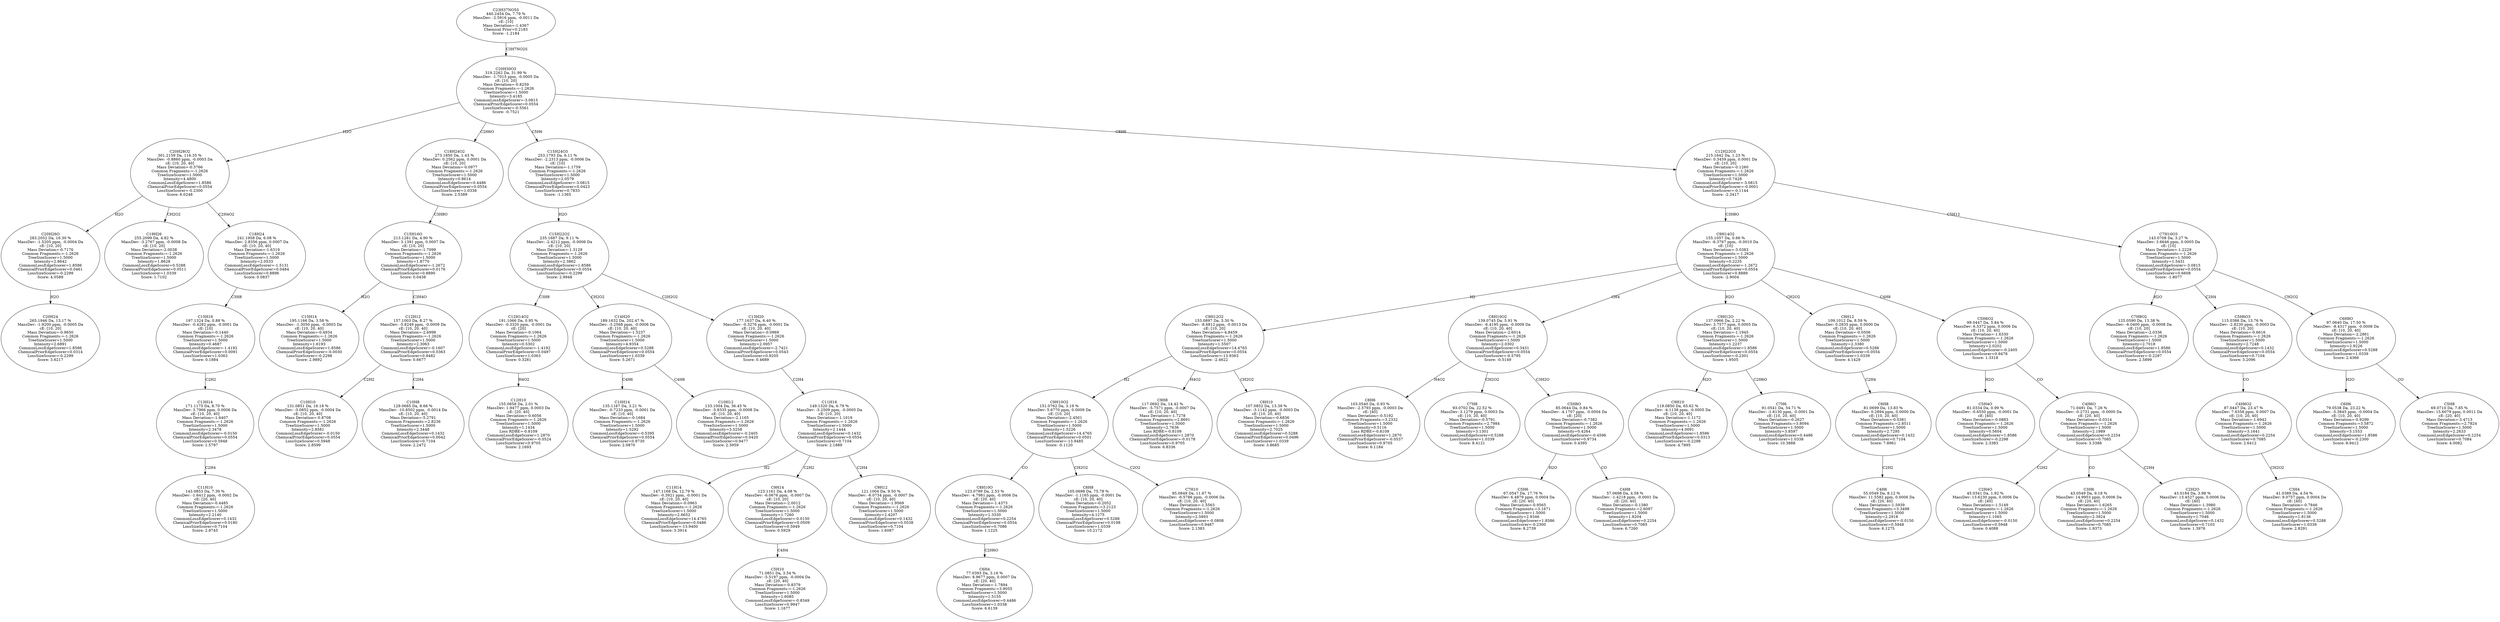strict digraph {
v1 [label="C20H24\n265.1946 Da, 13.17 %\nMassDev: -1.9200 ppm, -0.0005 Da\ncE: [10, 20]\nMass Deviation=-0.9650\nCommon Fragments:=-1.2626\nTreeSizeScorer=1.5000\nIntensity=2.6891\nCommonLossEdgeScorer=1.8586\nChemicalPriorEdgeScorer=0.0314\nLossSizeScorer=-0.2299\nScore: 3.6217"];
v2 [label="C20H26O\n283.2052 Da, 16.30 %\nMassDev: -1.5205 ppm, -0.0004 Da\ncE: [10, 20]\nMass Deviation=-0.7176\nCommon Fragments:=-1.2626\nTreeSizeScorer=1.5000\nIntensity=2.8642\nCommonLossEdgeScorer=1.8586\nChemicalPriorEdgeScorer=0.0461\nLossSizeScorer=-0.2299\nScore: 4.0589"];
v3 [label="C19H26\n255.2099 Da, 4.82 %\nMassDev: -3.2767 ppm, -0.0008 Da\ncE: [10, 20]\nMass Deviation=-2.0038\nCommon Fragments:=-1.2626\nTreeSizeScorer=1.5000\nIntensity=1.8628\nCommonLossEdgeScorer=0.5288\nChemicalPriorEdgeScorer=0.0511\nLossSizeScorer=1.0339\nScore: 1.7102"];
v4 [label="C11H10\n143.0853 Da, 7.39 %\nMassDev: -1.6412 ppm, -0.0002 Da\ncE: [20, 40]\nMass Deviation=-0.4485\nCommon Fragments:=-1.2626\nTreeSizeScorer=1.5000\nIntensity=2.2140\nCommonLossEdgeScorer=0.1432\nChemicalPriorEdgeScorer=0.0180\nLossSizeScorer=0.7104\nScore: 2.8745"];
v5 [label="C13H14\n171.1175 Da, 8.70 %\nMassDev: 3.7966 ppm, 0.0006 Da\ncE: [10, 20, 40]\nMass Deviation=-1.6407\nCommon Fragments:=-1.2626\nTreeSizeScorer=1.5000\nIntensity=2.3478\nCommonLossEdgeScorer=-0.0150\nChemicalPriorEdgeScorer=0.0554\nLossSizeScorer=0.5948\nScore: 1.5797"];
v6 [label="C15H16\n197.1324 Da, 0.88 %\nMassDev: -0.4282 ppm, -0.0001 Da\ncE: [10]\nMass Deviation=-0.1440\nCommon Fragments:=-1.2626\nTreeSizeScorer=1.5000\nIntensity=0.4687\nCommonLossEdgeScorer=-1.4192\nChemicalPriorEdgeScorer=0.0091\nLossSizeScorer=1.0363\nScore: 0.1884"];
v7 [label="C18H24\n241.1958 Da, 6.08 %\nMassDev: 2.8356 ppm, 0.0007 Da\ncE: [10, 20, 40]\nMass Deviation=-1.6319\nCommon Fragments:=-1.2626\nTreeSizeScorer=1.5000\nIntensity=2.0533\nCommonLossEdgeScorer=-1.5131\nChemicalPriorEdgeScorer=0.0484\nLossSizeScorer=0.8896\nScore: 0.0837"];
v8 [label="C20H28O2\n301.2159 Da, 116.35 %\nMassDev: -0.8860 ppm, -0.0003 Da\ncE: [10, 20, 40]\nMass Deviation=-0.3766\nCommon Fragments:=-1.2626\nTreeSizeScorer=1.5000\nIntensity=4.4800\nCommonLossEdgeScorer=1.8586\nChemicalPriorEdgeScorer=0.0554\nLossSizeScorer=-0.2300\nScore: 6.0248"];
v9 [label="C15H14\n195.1166 Da, 3.58 %\nMassDev: -1.3050 ppm, -0.0003 Da\ncE: [10, 20, 40]\nMass Deviation=-0.4934\nCommon Fragments:=-1.2626\nTreeSizeScorer=1.5000\nIntensity=1.6193\nCommonLossEdgeScorer=1.8586\nChemicalPriorEdgeScorer=-0.0030\nLossSizeScorer=-0.2298\nScore: 2.9892"];
v10 [label="C10H10\n131.0851 Da, 16.18 %\nMassDev: -3.0852 ppm, -0.0004 Da\ncE: [10, 20, 40]\nMass Deviation=-0.8708\nCommon Fragments:=-1.2626\nTreeSizeScorer=1.5000\nIntensity=2.8581\nCommonLossEdgeScorer=-0.0150\nChemicalPriorEdgeScorer=0.0554\nLossSizeScorer=0.5948\nScore: 2.8599"];
v11 [label="C10H8\n129.0685 Da, 8.66 %\nMassDev: -10.8502 ppm, -0.0014 Da\ncE: [10, 20, 40]\nMass Deviation=-5.2791\nCommon Fragments:=2.8236\nTreeSizeScorer=1.5000\nIntensity=2.3448\nCommonLossEdgeScorer=0.1432\nChemicalPriorEdgeScorer=0.0042\nLossSizeScorer=0.7104\nScore: 2.2472"];
v12 [label="C12H12\n157.1003 Da, 8.27 %\nMassDev: -5.8249 ppm, -0.0009 Da\ncE: [10, 20, 40]\nMass Deviation=-2.6998\nCommon Fragments:=-1.2626\nTreeSizeScorer=1.5000\nIntensity=2.3063\nCommonLossEdgeScorer=-0.1607\nChemicalPriorEdgeScorer=0.0363\nLossSizeScorer=0.9482\nScore: 0.6677"];
v13 [label="C15H16O\n213.1281 Da, 4.90 %\nMassDev: 3.1391 ppm, 0.0007 Da\ncE: [10, 20]\nMass Deviation=-1.7099\nCommon Fragments:=-1.2626\nTreeSizeScorer=1.5000\nIntensity=1.8770\nCommonLossEdgeScorer=-1.2672\nChemicalPriorEdgeScorer=0.0176\nLossSizeScorer=0.8890\nScore: 0.0438"];
v14 [label="C18H24O2\n273.1850 Da, 1.43 %\nMassDev: 0.2562 ppm, 0.0001 Da\ncE: [10, 20]\nMass Deviation=-0.0977\nCommon Fragments:=-1.2626\nTreeSizeScorer=1.5000\nIntensity=0.8614\nCommonLossEdgeScorer=0.4486\nChemicalPriorEdgeScorer=0.0554\nLossSizeScorer=1.0338\nScore: 2.5389"];
v15 [label="C12H10\n155.0858 Da, 2.01 %\nMassDev: 1.9477 ppm, 0.0003 Da\ncE: [20, 40]\nMass Deviation=-0.6056\nCommon Fragments:=-1.2626\nTreeSizeScorer=1.5000\nIntensity=1.1434\nLoss RDBE=-0.8109\nCommonLossEdgeScorer=1.2870\nChemicalPriorEdgeScorer=-0.0524\nLossSizeScorer=0.9705\nScore: 2.1693"];
v16 [label="C12H14O2\n191.1066 Da, 0.95 %\nMassDev: -0.3320 ppm, -0.0001 Da\ncE: [20]\nMass Deviation=-0.1064\nCommon Fragments:=-1.2626\nTreeSizeScorer=1.5000\nIntensity=0.5302\nCommonLossEdgeScorer=-1.4192\nChemicalPriorEdgeScorer=0.0497\nLossSizeScorer=1.0363\nScore: 0.3281"];
v17 [label="C10H14\n135.1167 Da, 3.21 %\nMassDev: -0.7233 ppm, -0.0001 Da\ncE: [10, 40]\nMass Deviation=-0.1684\nCommon Fragments:=-1.2626\nTreeSizeScorer=1.5000\nIntensity=1.5292\nCommonLossEdgeScorer=-0.5395\nChemicalPriorEdgeScorer=0.0554\nLossSizeScorer=0.9730\nScore: 2.0870"];
v18 [label="C10H12\n133.1004 Da, 36.45 %\nMassDev: -5.8335 ppm, -0.0008 Da\ncE: [10, 20, 40]\nMass Deviation=-2.1165\nCommon Fragments:=-1.2626\nTreeSizeScorer=1.5000\nIntensity=3.5258\nCommonLossEdgeScorer=-0.2405\nChemicalPriorEdgeScorer=0.0420\nLossSizeScorer=0.9477\nScore: 2.3959"];
v19 [label="C14H20\n189.1632 Da, 202.47 %\nMassDev: -3.2568 ppm, -0.0006 Da\ncE: [10, 20, 40]\nMass Deviation=-1.5237\nCommon Fragments:=-1.2626\nTreeSizeScorer=1.5000\nIntensity=4.9354\nCommonLossEdgeScorer=0.5288\nChemicalPriorEdgeScorer=0.0554\nLossSizeScorer=1.0339\nScore: 5.2671"];
v20 [label="C11H14\n147.1168 Da, 12.79 %\nMassDev: -0.3921 ppm, -0.0001 Da\ncE: [10, 20, 40]\nMass Deviation=-0.0963\nCommon Fragments:=-1.2626\nTreeSizeScorer=1.5000\nIntensity=2.6652\nCommonLossEdgeScorer=14.4765\nChemicalPriorEdgeScorer=0.0486\nLossSizeScorer=-13.9400\nScore: 3.3914"];
v21 [label="C5H10\n71.0851 Da, 3.54 %\nMassDev: -5.5197 ppm, -0.0004 Da\ncE: [20, 40]\nMass Deviation=-0.8379\nCommon Fragments:=-1.2626\nTreeSizeScorer=1.5000\nIntensity=1.6085\nCommonLossEdgeScorer=-0.8349\nLossSizeScorer=0.9947\nScore: 1.1677"];
v22 [label="C9H14\n123.1161 Da, 4.08 %\nMassDev: -6.0676 ppm, -0.0007 Da\ncE: [10, 20]\nMass Deviation=-2.0012\nCommon Fragments:=-1.2626\nTreeSizeScorer=1.5000\nIntensity=1.7260\nCommonLossEdgeScorer=-0.0150\nChemicalPriorEdgeScorer=0.0509\nLossSizeScorer=0.5949\nScore: 0.5929"];
v23 [label="C9H12\n121.1004 Da, 9.50 %\nMassDev: -6.0734 ppm, -0.0007 Da\ncE: [10, 20, 40]\nMass Deviation=-1.9569\nCommon Fragments:=-1.2626\nTreeSizeScorer=1.5000\nIntensity=2.4207\nCommonLossEdgeScorer=0.1432\nChemicalPriorEdgeScorer=0.0538\nLossSizeScorer=0.7104\nScore: 1.6087"];
v24 [label="C11H16\n149.1320 Da, 6.79 %\nMassDev: -3.2509 ppm, -0.0005 Da\ncE: [10, 20]\nMass Deviation=-1.1019\nCommon Fragments:=-1.2626\nTreeSizeScorer=1.5000\nIntensity=2.1444\nCommonLossEdgeScorer=0.1432\nChemicalPriorEdgeScorer=0.0554\nLossSizeScorer=0.7104\nScore: 2.1889"];
v25 [label="C13H20\n177.1637 Da, 6.40 %\nMassDev: -0.3276 ppm, -0.0001 Da\ncE: [10, 20, 40]\nMass Deviation=-0.0969\nCommon Fragments:=-1.2626\nTreeSizeScorer=1.5000\nIntensity=2.0957\nCommonLossEdgeScorer=-2.7421\nChemicalPriorEdgeScorer=0.0543\nLossSizeScorer=0.9205\nScore: 0.4689"];
v26 [label="C15H22O2\n235.1687 Da, 9.11 %\nMassDev: -2.4212 ppm, -0.0006 Da\ncE: [10, 20]\nMass Deviation=-1.3129\nCommon Fragments:=-1.2626\nTreeSizeScorer=1.5000\nIntensity=2.3862\nCommonLossEdgeScorer=1.8586\nChemicalPriorEdgeScorer=0.0554\nLossSizeScorer=-0.2299\nScore: 2.9948"];
v27 [label="C15H24O3\n253.1793 Da, 6.11 %\nMassDev: -2.2313 ppm, -0.0006 Da\ncE: [10]\nMass Deviation=-1.1759\nCommon Fragments:=-1.2626\nTreeSizeScorer=1.5000\nIntensity=2.0579\nCommonLossEdgeScorer=-3.0815\nChemicalPriorEdgeScorer=0.0423\nLossSizeScorer=0.7833\nScore: -1.1365"];
v28 [label="C6H4\n77.0393 Da, 3.16 %\nMassDev: 8.9677 ppm, 0.0007 Da\ncE: [20, 40]\nMass Deviation=-1.7894\nCommon Fragments:=3.9055\nTreeSizeScorer=1.5000\nIntensity=1.5155\nCommonLossEdgeScorer=0.4486\nLossSizeScorer=1.0338\nScore: 6.6139"];
v29 [label="C8H10O\n123.0799 Da, 2.53 %\nMassDev: -4.7981 ppm, -0.0006 Da\ncE: [20, 40]\nMass Deviation=-1.4373\nCommon Fragments:=-1.2626\nTreeSizeScorer=1.5000\nIntensity=1.3330\nCommonLossEdgeScorer=0.2254\nChemicalPriorEdgeScorer=0.0554\nLossSizeScorer=0.7086\nScore: 1.1225"];
v30 [label="C8H8\n105.0698 Da, 75.78 %\nMassDev: -1.1165 ppm, -0.0001 Da\ncE: [10, 20, 40]\nMass Deviation=-0.2052\nCommon Fragments:=3.2123\nTreeSizeScorer=1.5000\nIntensity=4.1275\nCommonLossEdgeScorer=0.5288\nChemicalPriorEdgeScorer=0.0198\nLossSizeScorer=1.0339\nScore: 10.2172"];
v31 [label="C7H10\n95.0849 Da, 11.67 %\nMassDev: -6.5786 ppm, -0.0006 Da\ncE: [10, 20, 40]\nMass Deviation=-1.5563\nCommon Fragments:=-1.2626\nTreeSizeScorer=1.5000\nIntensity=2.5893\nCommonLossEdgeScorer=-0.0808\nLossSizeScorer=0.9487\nScore: 2.1383"];
v32 [label="C9H10O2\n151.0762 Da, 3.19 %\nMassDev: 5.6770 ppm, 0.0009 Da\ncE: [10, 20]\nMass Deviation=-2.4501\nCommon Fragments:=-1.2626\nTreeSizeScorer=1.5000\nIntensity=1.5226\nCommonLossEdgeScorer=14.4765\nChemicalPriorEdgeScorer=0.0501\nLossSizeScorer=-13.9485\nScore: -0.1120"];
v33 [label="C9H8\n117.0692 Da, 14.42 %\nMassDev: -5.7571 ppm, -0.0007 Da\ncE: [10, 20, 40]\nMass Deviation=-1.7278\nCommon Fragments:=2.8691\nTreeSizeScorer=1.5000\nIntensity=2.7636\nLoss RDBE=-0.8109\nCommonLossEdgeScorer=1.2870\nChemicalPriorEdgeScorer=-0.0178\nLossSizeScorer=0.9705\nScore: 6.8336"];
v34 [label="C8H10\n107.0852 Da, 13.39 %\nMassDev: -3.1142 ppm, -0.0003 Da\ncE: [10, 20, 40]\nMass Deviation=-0.6836\nCommon Fragments:=-1.2626\nTreeSizeScorer=1.5000\nIntensity=2.7025\nCommonLossEdgeScorer=0.5288\nChemicalPriorEdgeScorer=0.0496\nLossSizeScorer=1.0339\nScore: 3.8685"];
v35 [label="C9H12O2\n153.0897 Da, 3.30 %\nMassDev: -8.6812 ppm, -0.0013 Da\ncE: [10, 20]\nMass Deviation=-4.8459\nCommon Fragments:=-1.2626\nTreeSizeScorer=1.5000\nIntensity=1.5507\nCommonLossEdgeScorer=14.4765\nChemicalPriorEdgeScorer=0.0554\nLossSizeScorer=-13.9363\nScore: -2.4622"];
v36 [label="C8H6\n103.0540 Da, 0.93 %\nMassDev: -2.5793 ppm, -0.0003 Da\ncE: [40]\nMass Deviation=-0.5192\nCommon Fragments:=3.2332\nTreeSizeScorer=1.5000\nIntensity=0.5116\nLoss RDBE=-0.8109\nCommonLossEdgeScorer=1.2870\nChemicalPriorEdgeScorer=-0.0537\nLossSizeScorer=0.9705\nScore: 6.1184"];
v37 [label="C7H8\n93.0702 Da, 22.52 %\nMassDev: 3.1279 ppm, 0.0003 Da\ncE: [10, 20, 40]\nMass Deviation=-0.5791\nCommon Fragments:=2.7984\nTreeSizeScorer=1.5000\nIntensity=3.1301\nCommonLossEdgeScorer=0.5288\nLossSizeScorer=1.0339\nScore: 8.4121"];
v38 [label="C5H6\n67.0547 Da, 17.76 %\nMassDev: 6.4879 ppm, 0.0004 Da\ncE: [20, 40]\nMass Deviation=-0.9565\nCommon Fragments:=3.1671\nTreeSizeScorer=1.5000\nIntensity=2.9346\nCommonLossEdgeScorer=1.8586\nLossSizeScorer=-0.2300\nScore: 8.2739"];
v39 [label="C4H8\n57.0698 Da, 4.58 %\nMassDev: -1.4218 ppm, -0.0001 Da\ncE: [20, 40]\nMass Deviation=-0.1380\nCommon Fragments:=2.6097\nTreeSizeScorer=1.5000\nIntensity=1.8204\nCommonLossEdgeScorer=0.2254\nLossSizeScorer=0.7085\nScore: 6.7260"];
v40 [label="C5H8O\n85.0644 Da, 0.84 %\nMassDev: -4.1707 ppm, -0.0004 Da\ncE: [20]\nMass Deviation=-0.7382\nCommon Fragments:=-1.2626\nTreeSizeScorer=1.5000\nIntensity=0.4264\nCommonLossEdgeScorer=-0.4596\nLossSizeScorer=0.9734\nScore: 0.4395"];
v41 [label="C8H10O2\n139.0745 Da, 5.91 %\nMassDev: -6.4195 ppm, -0.0009 Da\ncE: [10, 20, 40]\nMass Deviation=-2.6014\nCommon Fragments:=-1.2626\nTreeSizeScorer=1.5000\nIntensity=2.0302\nCommonLossEdgeScorer=0.3431\nChemicalPriorEdgeScorer=0.0554\nLossSizeScorer=-0.5795\nScore: -0.5149"];
v42 [label="C9H10\n119.0850 Da, 65.62 %\nMassDev: -4.1138 ppm, -0.0005 Da\ncE: [10, 20, 40]\nMass Deviation=-1.1172\nCommon Fragments:=-1.2626\nTreeSizeScorer=1.5000\nIntensity=4.0091\nCommonLossEdgeScorer=1.8586\nChemicalPriorEdgeScorer=0.0313\nLossSizeScorer=-0.2298\nScore: 4.7895"];
v43 [label="C7H6\n91.0541 Da, 54.71 %\nMassDev: -1.6130 ppm, -0.0001 Da\ncE: [10, 20, 40]\nMass Deviation=-0.2627\nCommon Fragments:=3.8094\nTreeSizeScorer=1.5000\nIntensity=3.8597\nCommonLossEdgeScorer=0.4486\nLossSizeScorer=1.0338\nScore: 10.3888"];
v44 [label="C9H12O\n137.0966 Da, 2.22 %\nMassDev: 3.7577 ppm, 0.0005 Da\ncE: [10, 20, 40]\nMass Deviation=-1.1945\nCommon Fragments:=-1.2626\nTreeSizeScorer=1.5000\nIntensity=1.2237\nCommonLossEdgeScorer=1.8586\nChemicalPriorEdgeScorer=0.0554\nLossSizeScorer=-0.2301\nScore: 1.9505"];
v45 [label="C4H6\n55.0549 Da, 8.12 %\nMassDev: 11.5582 ppm, 0.0006 Da\ncE: [20, 40]\nMass Deviation=-1.5939\nCommon Fragments:=3.3498\nTreeSizeScorer=1.5000\nIntensity=2.2918\nCommonLossEdgeScorer=-0.0150\nLossSizeScorer=0.5948\nScore: 6.1275"];
v46 [label="C6H8\n81.0699 Da, 13.83 %\nMassDev: 0.2894 ppm, 0.0000 Da\ncE: [10, 20, 40]\nMass Deviation=-0.0381\nCommon Fragments:=2.8511\nTreeSizeScorer=1.5000\nIntensity=2.7295\nCommonLossEdgeScorer=0.1432\nLossSizeScorer=0.7104\nScore: 7.8961"];
v47 [label="C8H12\n109.1012 Da, 8.59 %\nMassDev: 0.2835 ppm, 0.0000 Da\ncE: [10, 20, 40]\nMass Deviation=-0.0506\nCommon Fragments:=-1.2626\nTreeSizeScorer=1.5000\nIntensity=2.3380\nCommonLossEdgeScorer=0.5288\nChemicalPriorEdgeScorer=0.0554\nLossSizeScorer=1.0339\nScore: 4.1429"];
v48 [label="C5H4O\n81.0334 Da, 0.99 %\nMassDev: -0.6550 ppm, -0.0001 Da\ncE: [40]\nMass Deviation=-0.0883\nCommon Fragments:=-1.2626\nTreeSizeScorer=1.5000\nIntensity=0.5604\nCommonLossEdgeScorer=1.8586\nLossSizeScorer=-0.2298\nScore: 2.3383"];
v49 [label="C2H4O\n45.0341 Da, 1.92 %\nMassDev: 13.6230 ppm, 0.0006 Da\ncE: [40]\nMass Deviation=-1.5149\nCommon Fragments:=-1.2626\nTreeSizeScorer=1.5000\nIntensity=1.1065\nCommonLossEdgeScorer=-0.0150\nLossSizeScorer=0.5948\nScore: 0.4088"];
v50 [label="C3H6\n43.0549 Da, 9.18 %\nMassDev: 14.9953 ppm, 0.0006 Da\ncE: [20, 40]\nMass Deviation=-1.6265\nCommon Fragments:=-1.2626\nTreeSizeScorer=1.5000\nIntensity=2.3924\nCommonLossEdgeScorer=0.2254\nLossSizeScorer=0.7085\nScore: 1.9373"];
v51 [label="C2H2O\n43.0184 Da, 3.98 %\nMassDev: 13.4527 ppm, 0.0006 Da\ncE: [40]\nMass Deviation=-1.3980\nCommon Fragments:=-1.2626\nTreeSizeScorer=1.5000\nIntensity=1.7046\nCommonLossEdgeScorer=0.1432\nLossSizeScorer=0.7103\nScore: 1.3976"];
v52 [label="C4H6O\n71.0491 Da, 7.26 %\nMassDev: -0.2731 ppm, -0.0000 Da\ncE: [20, 40]\nMass Deviation=-0.0314\nCommon Fragments:=-1.2626\nTreeSizeScorer=1.5000\nIntensity=2.1989\nCommonLossEdgeScorer=0.2254\nLossSizeScorer=0.7085\nScore: 3.3388"];
v53 [label="C5H6O2\n99.0447 Da, 5.84 %\nMassDev: 6.5372 ppm, 0.0006 Da\ncE: [10, 20, 40]\nMass Deviation=-1.6330\nCommon Fragments:=-1.2626\nTreeSizeScorer=1.5000\nIntensity=2.0202\nCommonLossEdgeScorer=-0.2405\nLossSizeScorer=0.9478\nScore: 1.3318"];
v54 [label="C9H14O2\n155.1057 Da, 0.66 %\nMassDev: -6.3767 ppm, -0.0010 Da\ncE: [10]\nMass Deviation=-3.0383\nCommon Fragments:=-1.2626\nTreeSizeScorer=1.5000\nIntensity=0.2235\nCommonLossEdgeScorer=-1.2672\nChemicalPriorEdgeScorer=0.0554\nLossSizeScorer=0.8889\nScore: -2.9004"];
v55 [label="C7H8O2\n125.0590 Da, 13.38 %\nMassDev: -6.0400 ppm, -0.0008 Da\ncE: [10, 20]\nMass Deviation=-2.0336\nCommon Fragments:=-1.2626\nTreeSizeScorer=1.5000\nIntensity=2.7018\nCommonLossEdgeScorer=1.8586\nChemicalPriorEdgeScorer=0.0554\nLossSizeScorer=-0.2297\nScore: 2.5899"];
v56 [label="C3H4\n41.0389 Da, 4.54 %\nMassDev: 9.0757 ppm, 0.0004 Da\ncE: [40]\nMass Deviation=-0.7846\nCommon Fragments:=-1.2626\nTreeSizeScorer=1.5000\nIntensity=1.8136\nCommonLossEdgeScorer=0.5288\nLossSizeScorer=1.0339\nScore: 2.8291"];
v57 [label="C4H6O2\n87.0447 Da, 23.47 %\nMassDev: 7.6358 ppm, 0.0007 Da\ncE: [10, 20, 40]\nMass Deviation=-1.6942\nCommon Fragments:=-1.2626\nTreeSizeScorer=1.5000\nIntensity=3.1641\nCommonLossEdgeScorer=0.2254\nLossSizeScorer=0.7085\nScore: 2.6412"];
v58 [label="C5H6O3\n115.0386 Da, 13.76 %\nMassDev: -2.8230 ppm, -0.0003 Da\ncE: [10, 20]\nMass Deviation=-0.6616\nCommon Fragments:=-1.2626\nTreeSizeScorer=1.5000\nIntensity=2.7248\nCommonLossEdgeScorer=0.1432\nChemicalPriorEdgeScorer=0.0554\nLossSizeScorer=0.7104\nScore: 3.2096"];
v59 [label="C6H6\n79.0538 Da, 23.22 %\nMassDev: -5.3845 ppm, -0.0004 Da\ncE: [10, 20, 40]\nMass Deviation=-0.9299\nCommon Fragments:=3.5872\nTreeSizeScorer=1.5000\nIntensity=3.1553\nCommonLossEdgeScorer=1.8586\nLossSizeScorer=-0.2300\nScore: 8.9412"];
v60 [label="C5H8\n69.0710 Da, 7.85 %\nMassDev: 15.6079 ppm, 0.0011 Da\ncE: [20, 40]\nMass Deviation=-3.4713\nCommon Fragments:=2.7824\nTreeSizeScorer=1.5000\nIntensity=2.2633\nCommonLossEdgeScorer=0.2254\nLossSizeScorer=0.7084\nScore: 4.0082"];
v61 [label="C6H8O\n97.0640 Da, 17.50 %\nMassDev: -8.4317 ppm, -0.0008 Da\ncE: [10, 20, 40]\nMass Deviation=-2.2861\nCommon Fragments:=-1.2626\nTreeSizeScorer=1.5000\nIntensity=2.9226\nCommonLossEdgeScorer=0.5288\nLossSizeScorer=1.0339\nScore: 2.4366"];
v62 [label="C7H10O3\n143.0708 Da, 3.27 %\nMassDev: 3.6646 ppm, 0.0005 Da\ncE: [10]\nMass Deviation=-1.2229\nCommon Fragments:=-1.2626\nTreeSizeScorer=1.5000\nIntensity=1.5431\nCommonLossEdgeScorer=-3.0815\nChemicalPriorEdgeScorer=0.0554\nLossSizeScorer=0.6608\nScore: -1.8077"];
v63 [label="C12H22O3\n215.1642 Da, 1.23 %\nMassDev: 0.3459 ppm, 0.0001 Da\ncE: [10, 20]\nMass Deviation=-0.1260\nCommon Fragments:=-1.2626\nTreeSizeScorer=1.5000\nIntensity=0.7428\nCommonLossEdgeScorer=-3.0815\nChemicalPriorEdgeScorer=-0.0001\nLossSizeScorer=-0.1144\nScore: -2.3417"];
v64 [label="C20H30O3\n319.2262 Da, 31.99 %\nMassDev: -1.7015 ppm, -0.0005 Da\ncE: [10, 20]\nMass Deviation=-0.8259\nCommon Fragments:=-1.2626\nTreeSizeScorer=1.5000\nIntensity=3.4185\nCommonLossEdgeScorer=-3.0815\nChemicalPriorEdgeScorer=0.0554\nLossSizeScorer=-0.5561\nScore: -0.7521"];
v65 [label="C23H37NO5S\n440.2454 Da, 7.79 %\nMassDev: -2.5916 ppm, -0.0011 Da\ncE: [10]\nMass Deviation=-1.4367\nChemical Prior=0.2183\nScore: -1.2184"];
v2 -> v1 [label="H2O"];
v8 -> v2 [label="H2O"];
v8 -> v3 [label="CH2O2"];
v5 -> v4 [label="C2H4"];
v6 -> v5 [label="C2H2"];
v7 -> v6 [label="C3H8"];
v8 -> v7 [label="C2H4O2"];
v64 -> v8 [label="H2O"];
v13 -> v9 [label="H2O"];
v12 -> v10 [label="C2H2"];
v12 -> v11 [label="C2H4"];
v13 -> v12 [label="C3H4O"];
v14 -> v13 [label="C3H8O"];
v64 -> v14 [label="C2H6O"];
v16 -> v15 [label="H4O2"];
v26 -> v16 [label="C3H8"];
v19 -> v17 [label="C4H6"];
v19 -> v18 [label="C4H8"];
v26 -> v19 [label="CH2O2"];
v24 -> v20 [label="H2"];
v22 -> v21 [label="C4H4"];
v24 -> v22 [label="C2H2"];
v24 -> v23 [label="C2H4"];
v25 -> v24 [label="C2H4"];
v26 -> v25 [label="C2H2O2"];
v27 -> v26 [label="H2O"];
v64 -> v27 [label="C5H6"];
v29 -> v28 [label="C2H6O"];
v32 -> v29 [label="CO"];
v32 -> v30 [label="CH2O2"];
v32 -> v31 [label="C2O2"];
v35 -> v32 [label="H2"];
v35 -> v33 [label="H4O2"];
v35 -> v34 [label="CH2O2"];
v54 -> v35 [label="H2"];
v41 -> v36 [label="H4O2"];
v41 -> v37 [label="CH2O2"];
v40 -> v38 [label="H2O"];
v40 -> v39 [label="CO"];
v41 -> v40 [label="C3H2O"];
v54 -> v41 [label="CH4"];
v44 -> v42 [label="H2O"];
v44 -> v43 [label="C2H6O"];
v54 -> v44 [label="H2O"];
v46 -> v45 [label="C2H2"];
v47 -> v46 [label="C2H4"];
v54 -> v47 [label="CH2O2"];
v53 -> v48 [label="H2O"];
v52 -> v49 [label="C2H2"];
v52 -> v50 [label="CO"];
v52 -> v51 [label="C2H4"];
v53 -> v52 [label="CO"];
v54 -> v53 [label="C4H8"];
v63 -> v54 [label="C3H8O"];
v62 -> v55 [label="H2O"];
v57 -> v56 [label="CH2O2"];
v58 -> v57 [label="CO"];
v62 -> v58 [label="C2H4"];
v61 -> v59 [label="H2O"];
v61 -> v60 [label="CO"];
v62 -> v61 [label="CH2O2"];
v63 -> v62 [label="C5H12"];
v64 -> v63 [label="C8H8"];
v65 -> v64 [label="C3H7NO2S"];
}
